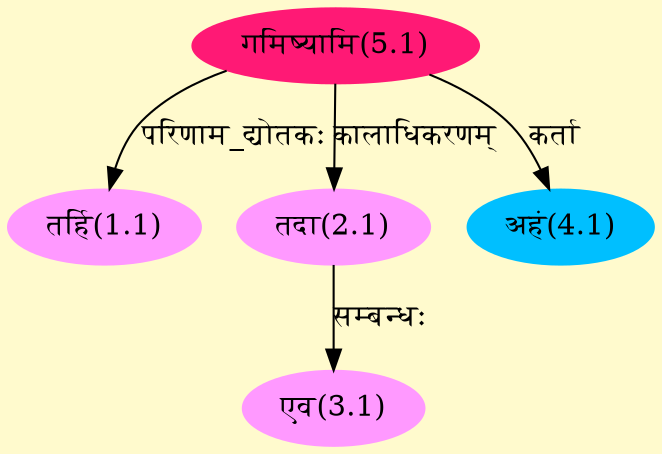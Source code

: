 digraph G{
rankdir=BT;
 compound=true;
 bgcolor="lemonchiffon1";
Node1_1 [style=filled, color="#FF99FF" label = "तर्हि(1.1)"]
Node5_1 [style=filled, color="#FF1975" label = "गमिष्यामि(5.1)"]
Node2_1 [style=filled, color="#FF99FF" label = "तदा(2.1)"]
Node3_1 [style=filled, color="#FF99FF" label = "एव(3.1)"]
Node4_1 [style=filled, color="#00BFFF" label = "अहं(4.1)"]
/* Start of Relations section */

Node1_1 -> Node5_1 [  label="परिणाम_द्योतकः"  dir="back" ]
Node2_1 -> Node5_1 [  label="कालाधिकरणम्"  dir="back" ]
Node3_1 -> Node2_1 [  label="सम्बन्धः"  dir="back" ]
Node4_1 -> Node5_1 [  label="कर्ता"  dir="back" ]
}
